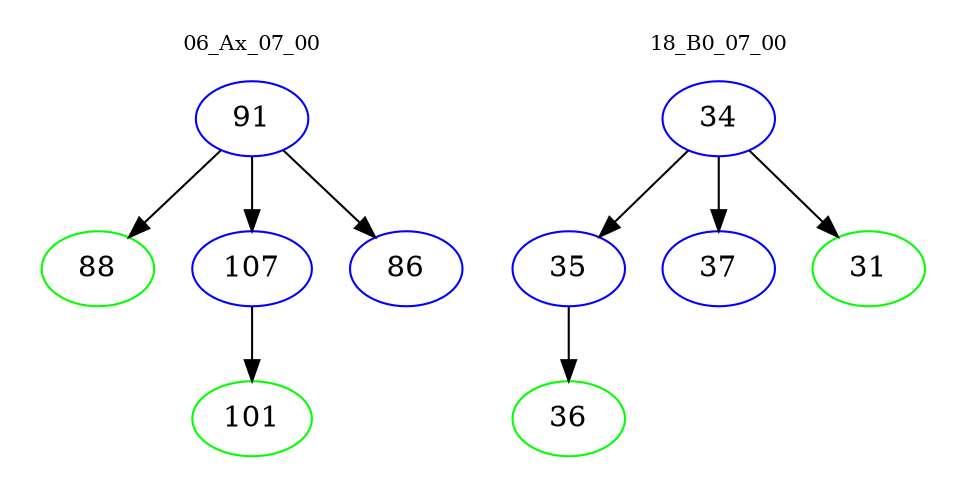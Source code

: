 digraph{
subgraph cluster_0 {
color = white
label = "06_Ax_07_00";
fontsize=10;
T0_91 [label="91", color="blue"]
T0_91 -> T0_88 [color="black"]
T0_88 [label="88", color="green"]
T0_91 -> T0_107 [color="black"]
T0_107 [label="107", color="blue"]
T0_107 -> T0_101 [color="black"]
T0_101 [label="101", color="green"]
T0_91 -> T0_86 [color="black"]
T0_86 [label="86", color="blue"]
}
subgraph cluster_1 {
color = white
label = "18_B0_07_00";
fontsize=10;
T1_34 [label="34", color="blue"]
T1_34 -> T1_35 [color="black"]
T1_35 [label="35", color="blue"]
T1_35 -> T1_36 [color="black"]
T1_36 [label="36", color="green"]
T1_34 -> T1_37 [color="black"]
T1_37 [label="37", color="blue"]
T1_34 -> T1_31 [color="black"]
T1_31 [label="31", color="green"]
}
}
